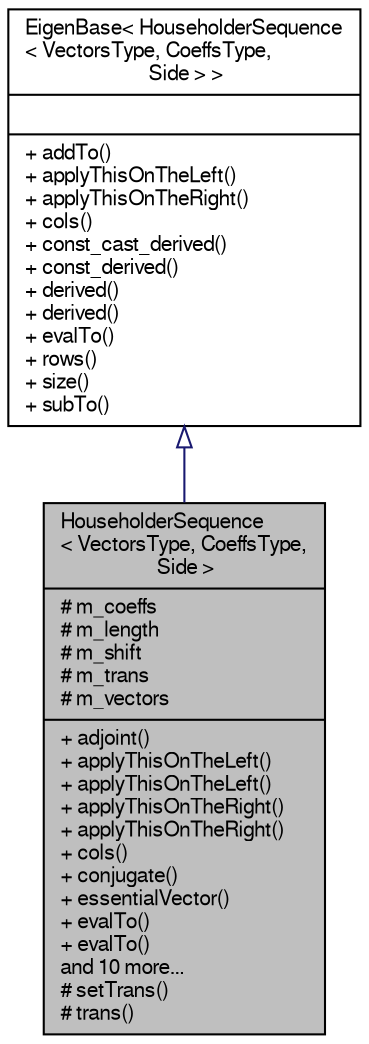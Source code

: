 digraph "HouseholderSequence&lt; VectorsType, CoeffsType, Side &gt;"
{
  edge [fontname="FreeSans",fontsize="10",labelfontname="FreeSans",labelfontsize="10"];
  node [fontname="FreeSans",fontsize="10",shape=record];
  Node1 [label="{HouseholderSequence\l\< VectorsType, CoeffsType,\l Side \>\n|# m_coeffs\l# m_length\l# m_shift\l# m_trans\l# m_vectors\l|+ adjoint()\l+ applyThisOnTheLeft()\l+ applyThisOnTheLeft()\l+ applyThisOnTheRight()\l+ applyThisOnTheRight()\l+ cols()\l+ conjugate()\l+ essentialVector()\l+ evalTo()\l+ evalTo()\land 10 more...\l# setTrans()\l# trans()\l}",height=0.2,width=0.4,color="black", fillcolor="grey75", style="filled" fontcolor="black"];
  Node2 -> Node1 [dir="back",color="midnightblue",fontsize="10",style="solid",arrowtail="onormal",fontname="FreeSans"];
  Node2 [label="{EigenBase\< HouseholderSequence\l\< VectorsType, CoeffsType,\l Side \> \>\n||+ addTo()\l+ applyThisOnTheLeft()\l+ applyThisOnTheRight()\l+ cols()\l+ const_cast_derived()\l+ const_derived()\l+ derived()\l+ derived()\l+ evalTo()\l+ rows()\l+ size()\l+ subTo()\l}",height=0.2,width=0.4,color="black", fillcolor="white", style="filled",URL="$structEigen_1_1EigenBase.html"];
}
